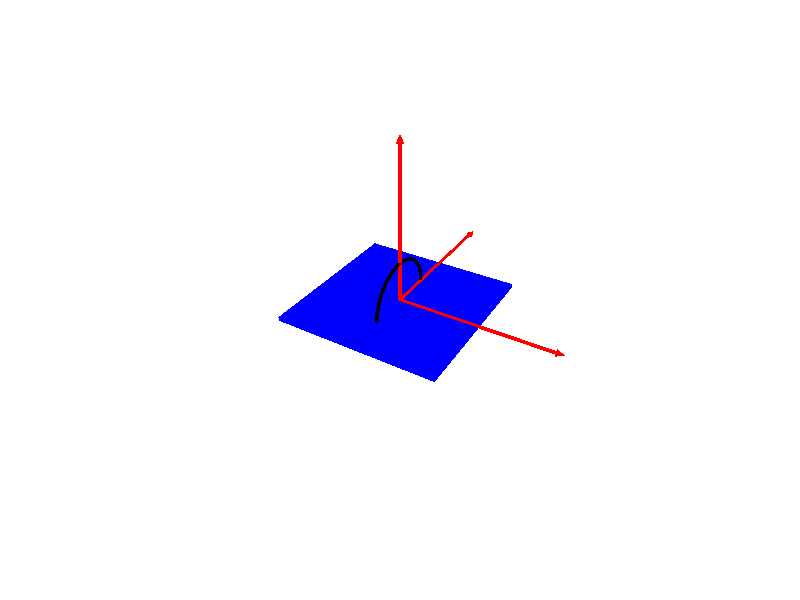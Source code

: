#include "colors.inc"
#include "textures.inc"
#include "math.inc"

// Camera setup
camera {
    location <3, 4, -5>
    look_at <0, 0, 0>
}

// Light source
light_source {
    <10, 10, -10>
    color White
}

// Background
background { color White }

// Vectors (as arrows)
#macro Arrow(Start, End, Thickness, HeadSize)
    union {
        // Shaft
        cylinder {
            Start,
            End - HeadSize * vnormalize(End - Start),
            Thickness
        }
        // Arrow head
        cone {
            End - HeadSize * vnormalize(End - Start),
            Thickness * 2,
            End,
            0
        }
        pigment { color Red }
    }
#end

// Plane (as a finite rectangle)
#macro Plane(Center, Normal, Width, Height)
    intersection {
        plane {
            Normal, 0
            translate Center
        }
        box {
            Center - <Width/2, Height/2, Width/2>,
            Center + <Width/2, Height/2, Width/2>
        }
        pigment { color Blue transmit 0.5 }
    }
#end

// Angle marker (as an arc)
#macro AngleMarker(Vertex, Point1, Point2, Radius)
    union {
        difference {
            torus {
                Radius, 0.02
                rotate z*degrees(atan2(vdot(Point1 - Vertex, <1,0,0>), 
                                    vdot(Point1 - Vertex, <0,1,0>)))
            }
            box {
                Point1,
                Point2
            }
        }
        pigment { color Black }
    }
#end

// Dihedral angle visualization
#macro DihedralAngle(P1, P2, P3, P4)
    union {
        // First plane
        Plane(P2, vcross(P1-P2, P3-P2), 2, 2)
        // Second plane
        Plane(P3, vcross(P2-P3, P4-P3), 2, 2)
        pigment { color Yellow transmit 1.0 }
    }
#end

// Example usage

#declare Angle_Vertex = <0, 0, 0>;
#declare Angle_Point1 = <1, 0, 0>;
#declare Angle_Point2 = <0, 1, 0>;
AngleMarker(Angle_Vertex, Angle_Point1, Angle_Point2, 0.5)  // Added missing Radius parameter

// Add coordinate axes for reference
Arrow(<0,0,0>, <2,0,0>, 0.02, 0.1)  // X-axis
Arrow(<0,0,0>, <0,2,0>, 0.02, 0.1)  // Y-axis
Arrow(<0,0,0>, <0,0,2>, 0.02, 0.1)  // Z-axis

#declare PlaneCenter = <0, 0, 0>;
#declare PlaneNormal = <0, 1, 0>;
Plane(PlaneCenter, PlaneNormal, 2, 0.1)
